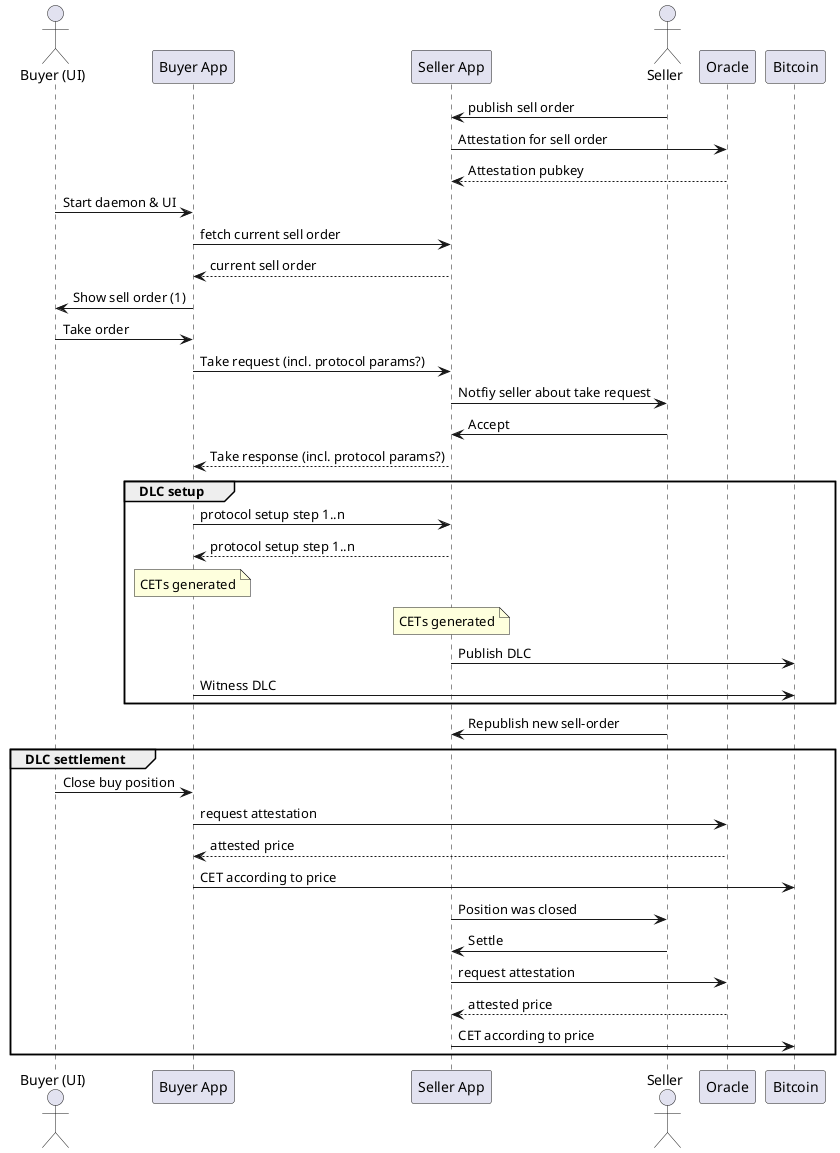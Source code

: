 @startuml

actor "Buyer (UI)" as User
participant "Buyer App" as UserApp
participant "Seller App" as SellerApp
actor Seller as Seller
participant Oracle as Oracle
participant Bitcoin as Bitcoin

Seller -> SellerApp: publish sell order
SellerApp -> Oracle: Attestation for sell order
Oracle --> SellerApp: Attestation pubkey
User -> UserApp: Start daemon & UI
UserApp -> SellerApp: fetch current sell order
SellerApp -->UserApp: current sell order
UserApp -> User: Show sell order (1)
User -> UserApp: Take order
UserApp -> SellerApp: Take request (incl. protocol params?)
SellerApp -> Seller: Notfiy seller about take request
Seller -> SellerApp: Accept
SellerApp --> UserApp: Take response (incl. protocol params?)
group DLC setup
UserApp -> SellerApp: protocol setup step 1..n
SellerApp --> UserApp: protocol setup step 1..n
note over UserApp : CETs generated
note over SellerApp : CETs generated
SellerApp -> Bitcoin: Publish DLC
UserApp -> Bitcoin: Witness DLC
end group
Seller -> SellerApp: Republish new sell-order
group DLC settlement
User -> UserApp: Close buy position
UserApp -> Oracle: request attestation
Oracle --> UserApp: attested price
UserApp -> Bitcoin: CET according to price
SellerApp -> Seller: Position was closed
Seller -> SellerApp: Settle
SellerApp -> Oracle: request attestation
Oracle --> SellerApp: attested price
SellerApp -> Bitcoin: CET according to price
end group

@enduml
